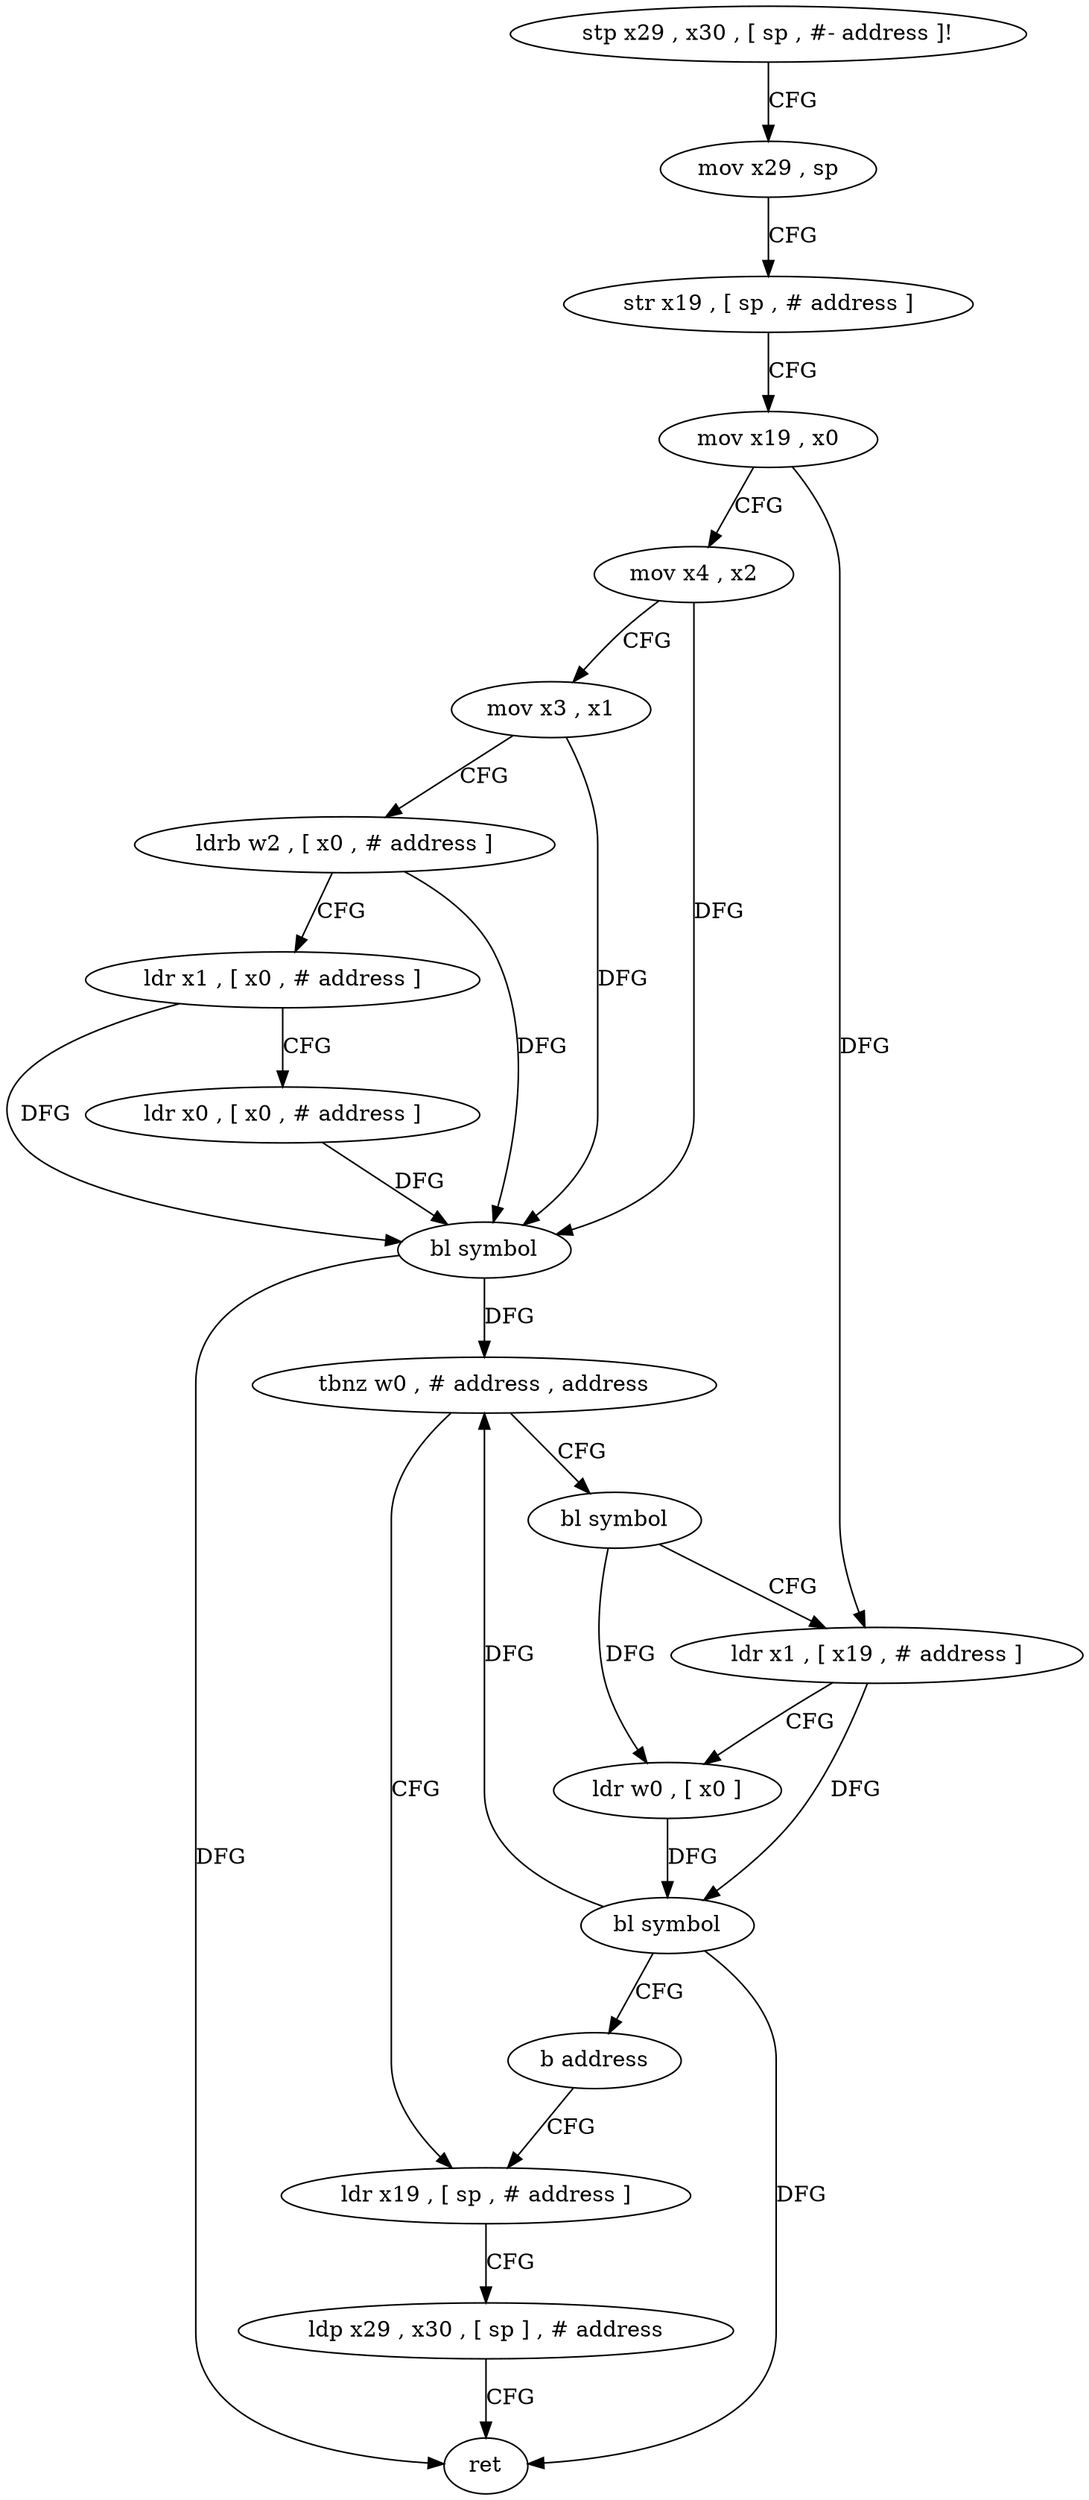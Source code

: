 digraph "func" {
"4238196" [label = "stp x29 , x30 , [ sp , #- address ]!" ]
"4238200" [label = "mov x29 , sp" ]
"4238204" [label = "str x19 , [ sp , # address ]" ]
"4238208" [label = "mov x19 , x0" ]
"4238212" [label = "mov x4 , x2" ]
"4238216" [label = "mov x3 , x1" ]
"4238220" [label = "ldrb w2 , [ x0 , # address ]" ]
"4238224" [label = "ldr x1 , [ x0 , # address ]" ]
"4238228" [label = "ldr x0 , [ x0 , # address ]" ]
"4238232" [label = "bl symbol" ]
"4238236" [label = "tbnz w0 , # address , address" ]
"4238252" [label = "bl symbol" ]
"4238240" [label = "ldr x19 , [ sp , # address ]" ]
"4238256" [label = "ldr x1 , [ x19 , # address ]" ]
"4238260" [label = "ldr w0 , [ x0 ]" ]
"4238264" [label = "bl symbol" ]
"4238268" [label = "b address" ]
"4238244" [label = "ldp x29 , x30 , [ sp ] , # address" ]
"4238248" [label = "ret" ]
"4238196" -> "4238200" [ label = "CFG" ]
"4238200" -> "4238204" [ label = "CFG" ]
"4238204" -> "4238208" [ label = "CFG" ]
"4238208" -> "4238212" [ label = "CFG" ]
"4238208" -> "4238256" [ label = "DFG" ]
"4238212" -> "4238216" [ label = "CFG" ]
"4238212" -> "4238232" [ label = "DFG" ]
"4238216" -> "4238220" [ label = "CFG" ]
"4238216" -> "4238232" [ label = "DFG" ]
"4238220" -> "4238224" [ label = "CFG" ]
"4238220" -> "4238232" [ label = "DFG" ]
"4238224" -> "4238228" [ label = "CFG" ]
"4238224" -> "4238232" [ label = "DFG" ]
"4238228" -> "4238232" [ label = "DFG" ]
"4238232" -> "4238236" [ label = "DFG" ]
"4238232" -> "4238248" [ label = "DFG" ]
"4238236" -> "4238252" [ label = "CFG" ]
"4238236" -> "4238240" [ label = "CFG" ]
"4238252" -> "4238256" [ label = "CFG" ]
"4238252" -> "4238260" [ label = "DFG" ]
"4238240" -> "4238244" [ label = "CFG" ]
"4238256" -> "4238260" [ label = "CFG" ]
"4238256" -> "4238264" [ label = "DFG" ]
"4238260" -> "4238264" [ label = "DFG" ]
"4238264" -> "4238268" [ label = "CFG" ]
"4238264" -> "4238236" [ label = "DFG" ]
"4238264" -> "4238248" [ label = "DFG" ]
"4238268" -> "4238240" [ label = "CFG" ]
"4238244" -> "4238248" [ label = "CFG" ]
}
